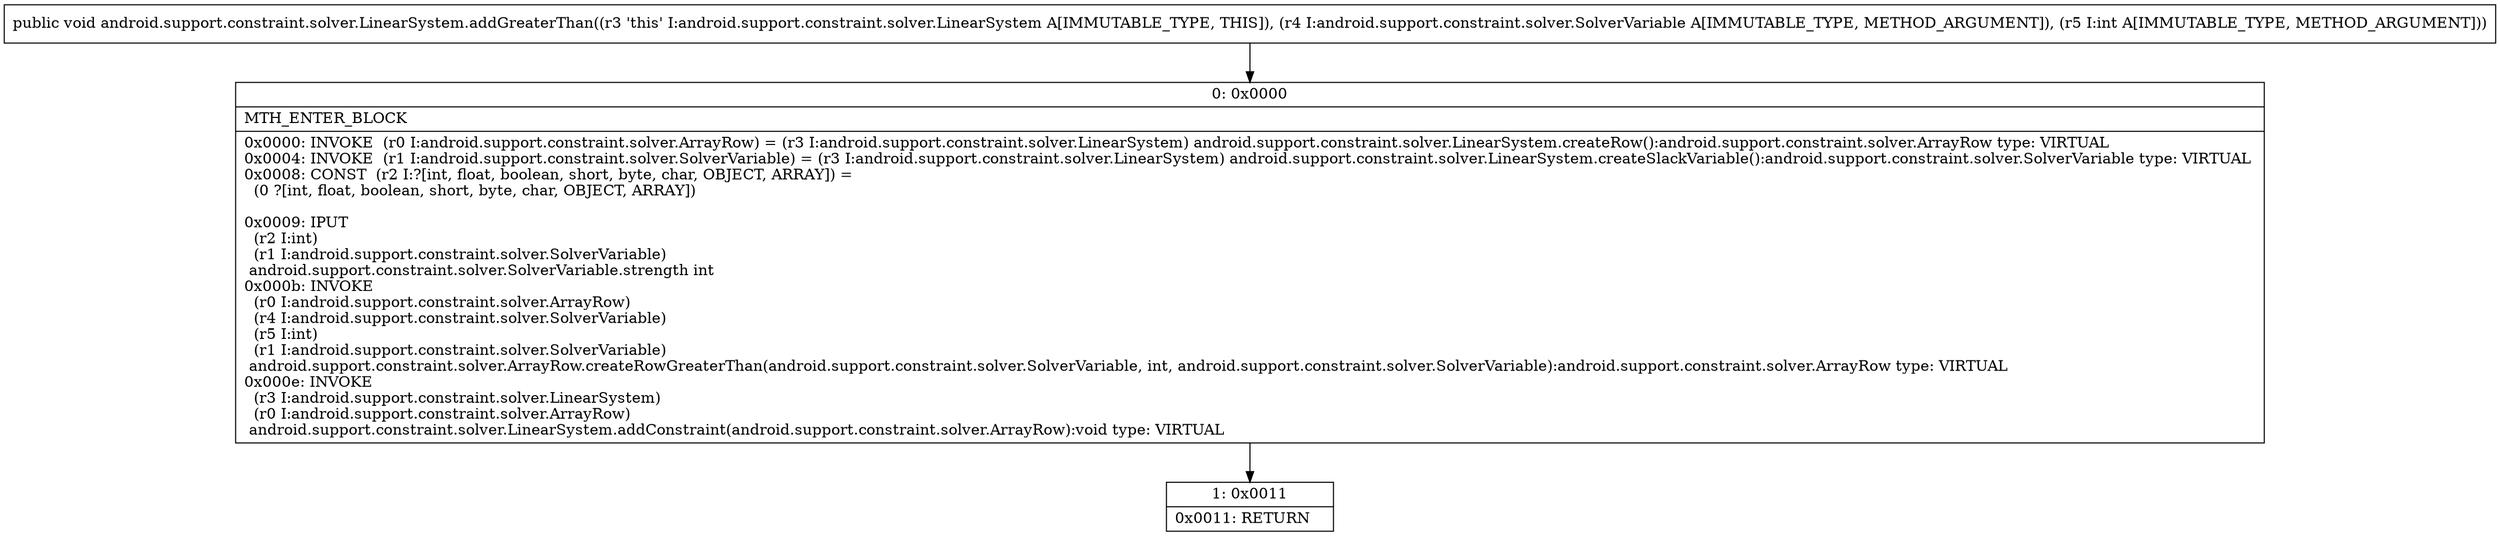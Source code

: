 digraph "CFG forandroid.support.constraint.solver.LinearSystem.addGreaterThan(Landroid\/support\/constraint\/solver\/SolverVariable;I)V" {
Node_0 [shape=record,label="{0\:\ 0x0000|MTH_ENTER_BLOCK\l|0x0000: INVOKE  (r0 I:android.support.constraint.solver.ArrayRow) = (r3 I:android.support.constraint.solver.LinearSystem) android.support.constraint.solver.LinearSystem.createRow():android.support.constraint.solver.ArrayRow type: VIRTUAL \l0x0004: INVOKE  (r1 I:android.support.constraint.solver.SolverVariable) = (r3 I:android.support.constraint.solver.LinearSystem) android.support.constraint.solver.LinearSystem.createSlackVariable():android.support.constraint.solver.SolverVariable type: VIRTUAL \l0x0008: CONST  (r2 I:?[int, float, boolean, short, byte, char, OBJECT, ARRAY]) = \l  (0 ?[int, float, boolean, short, byte, char, OBJECT, ARRAY])\l \l0x0009: IPUT  \l  (r2 I:int)\l  (r1 I:android.support.constraint.solver.SolverVariable)\l android.support.constraint.solver.SolverVariable.strength int \l0x000b: INVOKE  \l  (r0 I:android.support.constraint.solver.ArrayRow)\l  (r4 I:android.support.constraint.solver.SolverVariable)\l  (r5 I:int)\l  (r1 I:android.support.constraint.solver.SolverVariable)\l android.support.constraint.solver.ArrayRow.createRowGreaterThan(android.support.constraint.solver.SolverVariable, int, android.support.constraint.solver.SolverVariable):android.support.constraint.solver.ArrayRow type: VIRTUAL \l0x000e: INVOKE  \l  (r3 I:android.support.constraint.solver.LinearSystem)\l  (r0 I:android.support.constraint.solver.ArrayRow)\l android.support.constraint.solver.LinearSystem.addConstraint(android.support.constraint.solver.ArrayRow):void type: VIRTUAL \l}"];
Node_1 [shape=record,label="{1\:\ 0x0011|0x0011: RETURN   \l}"];
MethodNode[shape=record,label="{public void android.support.constraint.solver.LinearSystem.addGreaterThan((r3 'this' I:android.support.constraint.solver.LinearSystem A[IMMUTABLE_TYPE, THIS]), (r4 I:android.support.constraint.solver.SolverVariable A[IMMUTABLE_TYPE, METHOD_ARGUMENT]), (r5 I:int A[IMMUTABLE_TYPE, METHOD_ARGUMENT])) }"];
MethodNode -> Node_0;
Node_0 -> Node_1;
}

